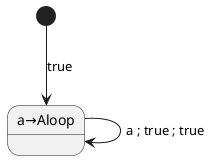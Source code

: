 @startuml

state "a→Aloop" as aloop0

[*] --> aloop0 : true
aloop0 --> aloop0 : a ; true ; true

@enduml